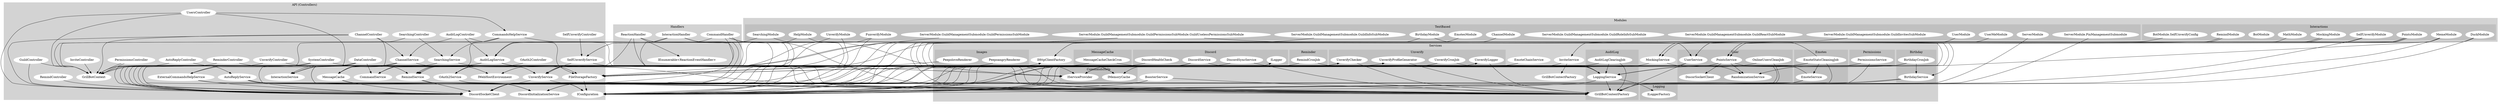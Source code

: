 digraph G {
    subgraph cluster_0 {
		style=filled;
		color=lightgrey;
		node [
		    style=filled,
		    color=white
	    ];
		
		"AuditLogController" -> "AuditLogService"
        "AuditLogController" -> "GrillBotContext"
        "AuditLogController" -> "FileStorageFactory"
        "OAuth2Controller" -> "OAuth2Service"
        "AutoReplyController" -> "AutoReplyService"
        "AutoReplyController" -> "GrillBotContext"
        "ChannelController" -> "DiscordSocketClient"
        "ChannelController" -> "GrillBotContext"
        "ChannelController" -> "MessageCache"
        "ChannelController" -> "ChannelService"
        "DataController" -> "DiscordSocketClient"
        "DataController" -> "GrillBotContext"
        "DataController" -> "CommandService"
        "DataController" -> "IConfiguration"
        "DataController" -> "InteractionService"
        "GuildController" -> "GrillBotContext"
        "GuildController" -> "DiscordSocketClient"
        "InviteController" -> "GrillBotContext"
        "PermissionsController" -> "GrillBotContext"
        "PermissionsController" -> "GrillBotContext"
        "ReminderController" -> "GrillBotContext"
        "ReminderController" -> "RemindService"
        "RemindController" -> "DiscordSocketClient"
        "SearchingController" -> "SearchingService"
        "SearchingController" -> "GrillBotContext"
        "SelfUnverifyController" -> "SelfUnverifyService"
        "SystemController" -> "IWebHostEnvironment"
        "SystemController" -> "DiscordSocketClient"
        "SystemController" -> "GrillBotContext"
        "SystemController" -> "DiscordInitializationService"
        "UnverifyController" -> "UnverifyService"
        "UnverifyController" -> "DiscordSocketClient"
        "UnverifyController" -> "GrillBotContext"
        "UsersController" -> "GrillBotContext"
        "UsersController" -> "DiscordSocketClient"
        "UsersController" -> "CommandsHelpService"
        "UsersController" -> "ExternalCommandsHelpService"
		
		label = "API (Controllers)";
	}
	
	subgraph cluster_2 {
	    style=filled;
		color=lightgrey;
		node [
		    style=filled,
		    color=white
	    ];
	    
	    subgraph cluster_2_1 {
    	    style=filled;
    		color=grey;
    		node [
    		    style=filled,
    		    color=white
    	    ];
	    
	        "AuditLogService" -> "DiscordSocketClient"
	        "AuditLogService" -> "GrillBotContextFactory"
	        "AuditLogService" -> "MessageCache"
	        "AuditLogService" -> "FileStorageFactory"
	        "AuditLogService" -> "DiscordInitializationService"
	        
	        "AuditLogClearingJob" -> "GrillBotContextFactory"
	        "AuditLogClearingJob" -> "FileStorageFactory"
	        "AuditLogClearingJob" -> "IConfiguration"
	        "AuditLogClearingJob" -> "LoggingService"
	    
	        label = "AuditLog"
	    }
	    
	    subgraph cluster_2_2 {
    	    style=filled;
    		color=grey;
    		node [
    		    style=filled,
    		    color=white
    	    ];
	    
	        "BirthdayCronJob" -> "BirthdayService"
	        "BirthdayCronJob" -> "IConfiguration"
	        "BirthdayCronJob" -> "DiscordSocketClient"
	        "BirthdayCronJob" -> "LoggingService"
	        
	        "BirthdayService" -> "DiscordSocketClient"
	        "BirthdayService" -> "GrillBotContextFactory"
	    
	        label = "Birthday"
	    }
	    
	    subgraph cluster_2_3 {
    	    style=filled;
    		color=grey;
    		node [
    		    style=filled,
    		    color=white
    	    ];
	    
	        "CommandsHelpService" -> "DiscordSocketClient"
	        "CommandsHelpService" -> "CommandService"
	        "CommandsHelpService" -> "ChannelService"
	        "CommandsHelpService" -> "IServiceProvider"
	        
	        "ExternalCommandsHelpService" -> "DiscordSocketClient"
	        "ExternalCommandsHelpService" -> "IConfiguration"
	        "ExternalCommandsHelpService" -> "IMemoryCache"
	        "ExternalCommandsHelpService" -> "DiscordInitializationService"
	        "ExternalCommandsHelpService" -> "IServiceProvider"
	    
	        label = "CommandsHelp"
	    }
	    
	    subgraph cluster_2_4 {
    	    style=filled;
    		color=grey;
    		node [
    		    style=filled,
    		    color=white
    	    ];
	    
	        "DiscordHealthCheck" -> "DiscordSocketClient"
	        
	        "DiscordInitializationService" -> "ILogger"
	        
	        "DiscordService" -> "DiscordSocketClient"
	        "DiscordService" -> "IConfiguration"
	        "DiscordService" -> "IServiceProvider"
	        "DiscordService" -> "CommandService"
	        "DiscordService" -> "IWebHostEnvironment"
	        "DiscordService" -> "DiscordInitializationService"
	        "DiscordService" -> "LoggingService"
	        "DiscordService" -> "InteractionService"
	        
	        "DiscordSyncService" -> "DiscordSocketClient"
	        "DiscordSyncService" -> "GrillBotContextFactory"
	        "DiscordSyncService" -> "DiscordInitializationService"
	    
	        label = "Discord"
	    }
	    
	    subgraph cluster_2_5 {
    	    style=filled;
    		color=grey;
    		node [
    		    style=filled,
    		    color=white
    	    ];
    	    
    	    "EmoteService" -> "DiscordSocketClient"
    	    "EmoteService" -> "GrillBotContextFactory"
    	    "EmoteService" -> "IConfiguration"
    	    "EmoteService" -> "MessageCache"
    	    
    	    "EmoteStatsCleaningJob" -> "EmoteService"
    	    "EmoteStatsCleaningJob" -> "LoggingService"
    	    "EmoteStatsCleaningJob" -> "GrillBotContextFactory"
    	    "EmoteStatsCleaningJob" -> "DiscordSocketClient"
    	    "EmoteStatsCleaningJob" -> "AuditLogService"
    	    "EmoteStatsCleaningJob" -> "DiscordInitializationService"
	    
	        label = "Emotes"
	    }
	    
	    subgraph cluster_2_6 {
    	    style=filled;
    		color=grey;
    		node [
    		    style=filled,
    		    color=white
    	    ];
    	    
    	    "FileStorageFactory" -> "IConfiguration"
	    
	        label = "FileStorage"
	    }
	    
	    subgraph cluster_2_7 {
    	    style=filled;
    		color=grey;
    		node [
    		    style=filled,
    		    color=white
    	    ];
    	    
    	    "PeepoangryRenderer" -> "FileStorageFactory"
    	    "PeepoloveRenderer" -> "FileStorageFactory"
	    
	        label = "Images"
	    }
	    
	    subgraph cluster_2_8 {
    	    style=filled;
    		color=grey;
    		node [
    		    style=filled,
    		    color=white
    	    ];
    	    
    	    "LoggingService" -> "DiscordSocketClient"
    	    "LoggingService" -> "CommandService"
    	    "LoggingService" -> "ILoggerFactory"
    	    "LoggingService" -> "IConfiguration"
    	    "LoggingService" -> "GrillBotContextFactory"
    	    "LoggingService" -> "InteractionService"
	    
	        label = "Logging"
	    }
	    
	    subgraph cluster_2_9 {
    	    style=filled;
    		color=grey;
    		node [
    		    style=filled,
    		    color=white
    	    ];
    	    
    	    "MessageCache" -> "DiscordSocketClient"
    	    "MessageCache" -> "DiscordInitializationService"
    	    "MessageCache" -> "GrillBotContextFactory"
    	    
    	    "MessageCacheCheckCron" -> "MessageCache"
    	    "MessageCacheCheckCron" -> "LoggingService"
	    
	        label = "MessageCache"
	    }
	    
	    subgraph cluster_2_10 {
    	    style=filled;
    		color=grey;
    		node [
    		    style=filled,
    		    color=white
    	    ];
    	    
    	    "PermissionsService" -> "GrillBotContextFactory"
    	    "PermissionsService" -> "IServiceProvider"
    	    
	        label = "Permissions"
	    }
	    
	    subgraph cluster_2_11 {
    	    style=filled;
    		color=grey;
    		node [
    		    style=filled,
    		    color=white
    	    ];
    	    
    	    "RemindCronJob" -> "RemindService"
    	    "RemindCronJob" -> "LoggingService"
    	    
    	    "RemindService" -> "DiscordSocketClient"
    	    "RemindService" -> "GrillBotContextFactory"
    	    "RemindService" -> "IConfiguration"
    	    
	        label = "Reminder"
	    }
	    
	    subgraph cluster_2_12 {
    	    style=filled;
    		color=grey;
    		node [
    		    style=filled,
    		    color=white
    	    ];
    	    
    	    "SelfUnverifyService" -> "UnverifyService"
    	    "SelfUnverifyService" -> "GrillBotContextFactory"
    	    
    	    "UnverifyChecker" -> "GrillBotContextFactory"
    	    "UnverifyChecker" -> "IConfiguration"
    	    "UnverifyChecker" -> "IWebHostEnvironment"
    	    
    	    "UnverifyCronJob" -> "UnverifyService"
    	    "UnverifyCronJob" -> "LoggingService"
    	    "UnverifyCronJob" -> "DiscordSocketClient"
    	    "UnverifyCronJob" -> "DiscordInitializationService"
    	    
    	    "UnverifyLogger" -> "DiscordSocketClient"
    	    "UnverifyLogger" -> "GrillBotContextFactory"
    	    
    	    "UnverifyProfileGenerator" -> "GrillBotContextFactory"
    	    
    	    "UnverifyService" -> "DiscordSocketClient"
    	    "UnverifyService" -> "UnverifyChecker"
    	    "UnverifyService" -> "UnverifyProfileGenerator"
    	    "UnverifyService" -> "UnverifyLogger"
    	    "UnverifyService" -> "GrillBotContextFactory"
    	    "UnverifyService" -> "LoggingService"
    	    
	        label = "Unverify"
	    }
	    
	    subgraph cluster_2_13 {
    	    style=filled;
    		color=grey;
    		node [
    		    style=filled,
    		    color=white
    	    ];
    	    
    	    "OnlineUsersCleanJob" -> "GrillBotContextFactory"
    	    "OnlineUsersCleanJob" -> "LoggingService"
    	    
    	    "PointsService" -> "DiscorSocketClient"
    	    "PointsService" -> "GrillBotContextFactory"
    	    "PointsService" -> "IConfiguration"
    	    "PointsService" -> "FileStorageFactory"
    	    "PointsService" -> "MessageCache"
    	    "PointsService" -> "RandomizationService"
    	    
    	    "UserService" -> "GrillBotContextFactory"
    	    "UserService" -> "IConfiguration"
    	    
	        label = "User"
	    }
	    
	    "AutoReplyService" -> "IConfiguration"
	    "AutoReplyService" -> "DiscordSocketClient"
	    "AutoReplyService" -> "GrillBotContextFactory"
	    "AutoReplyService" -> "DiscordInitializationService"
	    
	    "BoosterService" -> "DiscordSocketClient"
	    "BoosterService" -> "GrillBotContextFactory"
	    "BoosterService" -> "IConfiguration"
	    "BoosterService" -> "DiscordInitializationService"
	    
	    "ChannelService" -> "DiscordSocketClient"
	    "ChannelService" -> "GrillBotContextFactory"
	    "ChannelService" -> "IConfiguration"
	    "ChannelService" -> "MessageCache"
	    
	    "EmoteChainService" -> "IConfiguration"
	    "EmoteChainService" -> "DiscordSocketClient"
	    
	    "InviteService" -> "DiscordSocketClient"
	    "InviteService" -> "GrillBotContectFactory"
	    
	    "MockingService" -> "IConfiguration"
	    "MockingService" -> "RandomizationService"
	    
	    "OAuth2Service" -> "IConfiguration"
	    "OAuth2Service" -> "GrillBotContextFactory"
	    "OAuth2Service" -> "LoggingService"
	    "OAuth2Service" -> "IHttpClientFactory"
	    
	    "RandomizationService"
	    
	    "SearchingService" -> "DiscordSocketClient"
	    "SearchingService" -> "GrillBotContextFactory"
	    "SearchingService" -> "MessageCache"
	    
	    label = "Services"
	}
	
	subgraph cluster_3 {
	    style=filled;
		color=lightgrey;
		node [
		    style=filled,
		    color=white
	    ];
	    
	    "CommandHandler" -> "DiscordSocketClient"
	    "CommandHandler" -> "CommandService"
	    "CommandHandler" -> "IServiceProvider"
	    "CommandHandler" -> "IConfiguration"
	    "CommandHandler" -> "AuditLogService"
	    "CommandHandler" -> "DiscordInitializationService"
	    
	    "InteractionHandler" -> "DiscordSocketClient"
	    "InteractionHandler" -> "GrillBotContextFactory"
	    "InteractionHandler" -> "IServiceProvider"
	    "InteractionHandler" -> "DiscordInitializationService"
	    "InteractionHandler" -> "AuditLogService"
	    
	    "ReactionHandler" -> "DiscordSocketClient"
	    "ReactionHandler" -> "IEnumerable<ReactionEventHandler>"
	    "ReactionHandler" -> "MessageCache"
	    "ReactionHandler" -> "DiscordInitializationService"
	    "ReactionHandler" -> "LoggingService"
	    
	    label = "Handlers"
	}
	
	subgraph cluster_4 {
	    style=filled;
		color=lightgrey;
		node [
		    style=filled,
		    color=white
	    ];
	    
	    subgraph cluster_4_1 {
    	    style=filled;
    		color=grey;
    		node [
    		    style=filled,
    		    color=white
    	    ];
    	    
    	    "SelfUnverifyModule" -> "SelfUnverifyService"
    	    "SelfUnverifyModule" -> "IConfiguration"
    	    
    	    "RemindModule" -> "RemindService"
    	    
    	    "PointsModule" -> "PointsService"
    	    
    	    "MockingModule" -> "MockingService"
    	    
    	    "MemeModule" -> "RandomizationService"
    	    "MemeModule" -> "IConfiguration"
    	    
    	    "DuckModule" -> "IHttpClientFactory"
    	    "DuckModule" -> "IConfiguration"
    	    
    	    "BotModule"
    	    "BotModule.SelfUnverifyConfig" -> "SelfUnverifyService"
    	    
            "MathModule" -> "IHttpClientFactory"
    	    
	        label = "Interactions"
	    }
	    
	    subgraph cluster_4_2 {
    	    style=filled;
    		color=grey;
    		node [
    		    style=filled,
    		    color=white
    	    ];
    	    
    	    "ServerModule" -> "IConfiguration"
    	    "ServerModule.PinManagementSubmodule" -> "IConfiguration"
    	    "ServerModule.GuildManagementSubmodule.GuildInfoSubModule" -> "GrillBotContextFactory"
    	    "ServerModule.GuildManagementSubmodule.GuildPermissionsSubModule" -> "IConfiguration"
    	    "ServerModule.GuildManagementSubmodule.GuildPermissionsSubModule.GuildUselessPermissionsSubModule" -> "IMemoryCache"
    	    "ServerModule.GuildManagementSubmodule.GuildPermissionsSubModule.GuildUselessPermissionsSubModule" -> "IConfiguration"
    	    "ServerModule.GuildManagementSubmodule.GuildPermissionsSubModule.GuildUselessPermissionsSubModule" -> "UnverifyService"
    	    "ServerModule.GuildManagementSubmodule.GuildReactSubModule"
    	    "ServerModule.GuildManagementSubmodule.GuildRoleInfoSubModule"
    	    "ServerModule.GuildManagementSubmodule.GuildInvitesSubModule" -> "InviteService"
    	    
    	    "SearchingModule" -> "SearchingService"
    	    "SearchingModule" -> "UserService"
    	    
    	    "RemindModule" -> "RemindService"
    	    
    	    "PointsModule" -> "PointsService"
    	    "PointsModule" -> "GrillBotContextFactory"
    	    
    	    "MockingModule" -> "MockingService"
    	    
    	    "MemeModule" -> "FileStorageFactory"
    	    
    	    "HelpModule" -> "CommandService"
    	    "HelpModule" -> "IServiceProvider"
    	    
    	    "EmotesModule" -> "GrillBotContextFactory"
    	    
    	    "ChannelModule" -> "GrillBotContextFactory"

    	    "BirthdayModule" -> "BirthdayService"
    	    "BirthdayModule" -> "IConfiguration"
    	    
    	    "UserModule" -> "UserService"
    	    "UserMeModule" -> "UserService"
    	    
    	    "UnverifyModule" -> "UnverifyService"
    	    "UnverifyModule" -> "IConfiguration"
    	    
    	    "SelfUnverifyModule"
    	    
    	    "FunverifyModule" -> "UnverifyService"
    	    "FunverifyModule" -> "IConfiguration"
    	    
	        label = "TextBased"
	    }
	    
	    label = "Modules";
	}
}
